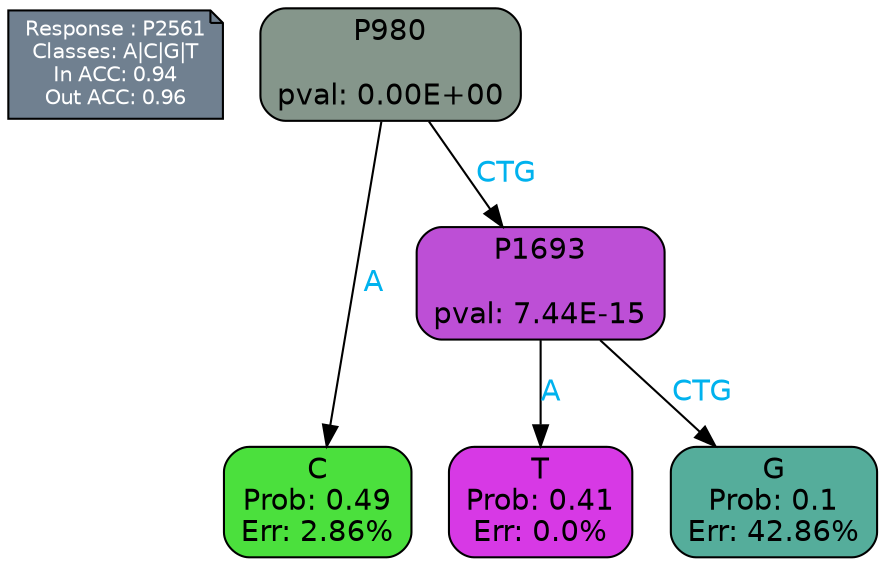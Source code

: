 digraph Tree {
node [shape=box, style="filled, rounded", color="black", fontname=helvetica] ;
graph [ranksep=equally, splines=polylines, bgcolor=transparent, dpi=600] ;
edge [fontname=helvetica] ;
LEGEND [label="Response : P2561
Classes: A|C|G|T
In ACC: 0.94
Out ACC: 0.96
",shape=note,align=left,style=filled,fillcolor="slategray",fontcolor="white",fontsize=10];1 [label="P980

pval: 0.00E+00", fillcolor="#85968b"] ;
2 [label="C
Prob: 0.49
Err: 2.86%", fillcolor="#4be03d"] ;
3 [label="P1693

pval: 7.44E-15", fillcolor="#bd4fd6"] ;
4 [label="T
Prob: 0.41
Err: 0.0%", fillcolor="#d739e5"] ;
5 [label="G
Prob: 0.1
Err: 42.86%", fillcolor="#55ad9b"] ;
1 -> 2 [label="A",fontcolor=deepskyblue2] ;
1 -> 3 [label="CTG",fontcolor=deepskyblue2] ;
3 -> 4 [label="A",fontcolor=deepskyblue2] ;
3 -> 5 [label="CTG",fontcolor=deepskyblue2] ;
{rank = same; 2;4;5;}{rank = same; LEGEND;1;}}